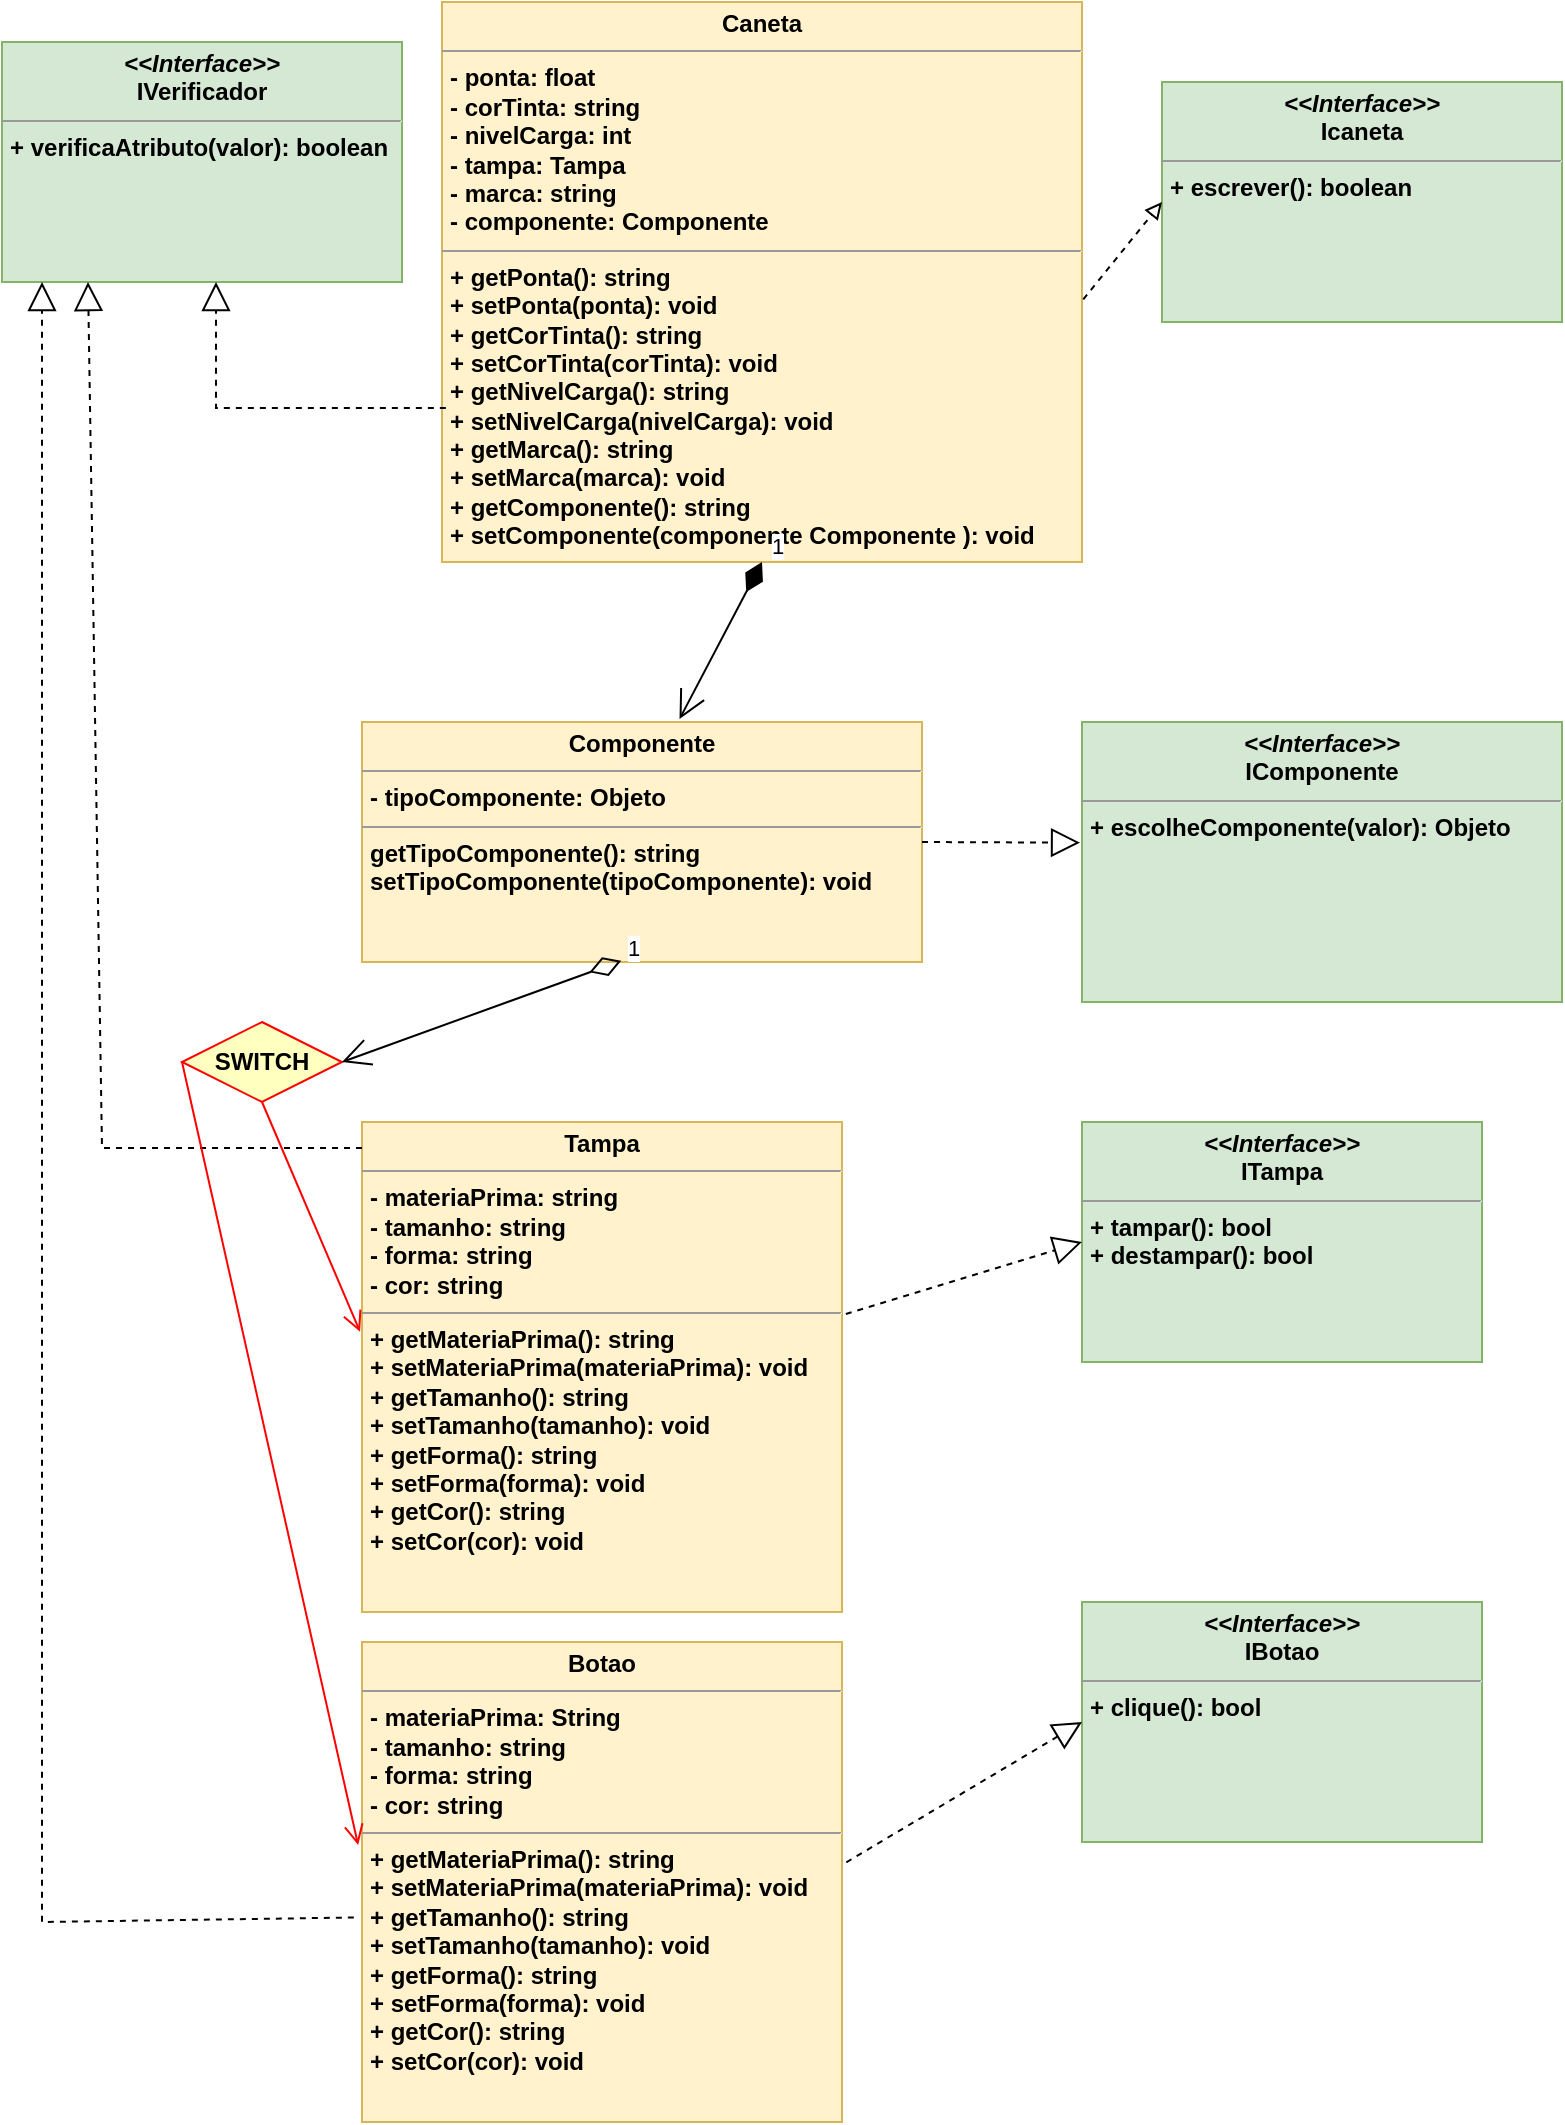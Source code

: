<mxfile version="21.6.2" type="device">
  <diagram id="Xnlx7PFB0LHwfUJRVUgz" name="Página-1">
    <mxGraphModel dx="997" dy="1793" grid="1" gridSize="10" guides="1" tooltips="1" connect="1" arrows="1" fold="1" page="1" pageScale="1" pageWidth="827" pageHeight="1169" math="0" shadow="0">
      <root>
        <mxCell id="0" />
        <mxCell id="1" parent="0" />
        <mxCell id="Dg7Ru5s463tSVziSTYm2-1" value="&lt;p style=&quot;margin:0px;margin-top:4px;text-align:center;&quot;&gt;&lt;b&gt;&lt;i&gt;&amp;lt;&amp;lt;Interface&amp;gt;&amp;gt;&lt;/i&gt;&lt;br&gt;Icaneta&lt;/b&gt;&lt;/p&gt;&lt;hr size=&quot;1&quot;&gt;&lt;p style=&quot;margin:0px;margin-left:4px;&quot;&gt;&lt;b&gt;+ escrever(): boolean&lt;br&gt;&lt;br&gt;&lt;/b&gt;&lt;/p&gt;" style="verticalAlign=top;align=left;overflow=fill;fontSize=12;fontFamily=Helvetica;html=1;whiteSpace=wrap;fillColor=#d5e8d4;strokeColor=#82b366;" parent="1" vertex="1">
          <mxGeometry x="600" y="-1120" width="200" height="120" as="geometry" />
        </mxCell>
        <mxCell id="Dg7Ru5s463tSVziSTYm2-2" value="&lt;p style=&quot;margin:0px;margin-top:4px;text-align:center;&quot;&gt;&lt;b&gt;&lt;i&gt;&amp;lt;&amp;lt;Interface&amp;gt;&amp;gt;&lt;/i&gt;&lt;br&gt;ITampa&lt;/b&gt;&lt;/p&gt;&lt;hr size=&quot;1&quot;&gt;&lt;p style=&quot;margin:0px;margin-left:4px;&quot;&gt;&lt;b&gt;+ tampar(): bool&amp;nbsp;&lt;br&gt;+ destampar(): bool&lt;/b&gt;&lt;/p&gt;" style="verticalAlign=top;align=left;overflow=fill;fontSize=12;fontFamily=Helvetica;html=1;whiteSpace=wrap;fillColor=#d5e8d4;strokeColor=#82b366;" parent="1" vertex="1">
          <mxGeometry x="560" y="-600" width="200" height="120" as="geometry" />
        </mxCell>
        <mxCell id="Dg7Ru5s463tSVziSTYm2-4" value="&lt;p style=&quot;margin:0px;margin-top:4px;text-align:center;&quot;&gt;&lt;b&gt;Caneta&lt;/b&gt;&lt;/p&gt;&lt;hr size=&quot;1&quot;&gt;&lt;p style=&quot;border-color: var(--border-color); margin: 0px 0px 0px 4px;&quot;&gt;&lt;b&gt;- ponta: float&lt;/b&gt;&lt;/p&gt;&lt;p style=&quot;border-color: var(--border-color); margin: 0px 0px 0px 4px;&quot;&gt;&lt;b&gt;- corTinta: string&lt;/b&gt;&lt;/p&gt;&lt;p style=&quot;border-color: var(--border-color); margin: 0px 0px 0px 4px;&quot;&gt;&lt;b&gt;- nivelCarga: int&lt;/b&gt;&lt;/p&gt;&lt;p style=&quot;border-color: var(--border-color); margin: 0px 0px 0px 4px;&quot;&gt;&lt;b&gt;- tampa: Tampa&lt;/b&gt;&lt;/p&gt;&lt;p style=&quot;border-color: var(--border-color); margin: 0px 0px 0px 4px;&quot;&gt;&lt;b&gt;- marca: string&lt;/b&gt;&lt;/p&gt;&lt;p style=&quot;border-color: var(--border-color); margin: 0px 0px 0px 4px;&quot;&gt;&lt;b&gt;- componente: Componente&lt;/b&gt;&lt;/p&gt;&lt;hr size=&quot;1&quot;&gt;&lt;p style=&quot;margin:0px;margin-left:4px;&quot;&gt;&lt;b style=&quot;background-color: initial;&quot;&gt;+ getPonta(): string&lt;/b&gt;&lt;br&gt;&lt;/p&gt;&lt;p style=&quot;margin:0px;margin-left:4px;&quot;&gt;&lt;b&gt;+ setPonta(ponta): void&lt;/b&gt;&lt;/p&gt;&lt;p style=&quot;border-color: var(--border-color); margin: 0px 0px 0px 4px;&quot;&gt;&lt;b&gt;+ getCorTinta(): string&lt;/b&gt;&lt;/p&gt;&lt;p style=&quot;border-color: var(--border-color); margin: 0px 0px 0px 4px;&quot;&gt;&lt;b&gt;+ setCorTinta(corTinta): void&lt;/b&gt;&lt;/p&gt;&lt;p style=&quot;border-color: var(--border-color); margin: 0px 0px 0px 4px;&quot;&gt;&lt;b&gt;+ getNivelCarga(): string&lt;/b&gt;&lt;/p&gt;&lt;p style=&quot;border-color: var(--border-color); margin: 0px 0px 0px 4px;&quot;&gt;&lt;b&gt;+ setNivelCarga(nivelCarga): void&lt;/b&gt;&lt;/p&gt;&lt;p style=&quot;border-color: var(--border-color); margin: 0px 0px 0px 4px;&quot;&gt;&lt;b&gt;+ getMarca(): string&lt;/b&gt;&lt;/p&gt;&lt;p style=&quot;border-color: var(--border-color); margin: 0px 0px 0px 4px;&quot;&gt;&lt;b&gt;+ setMarca(marca): void&lt;/b&gt;&lt;/p&gt;&lt;p style=&quot;border-color: var(--border-color); margin: 0px 0px 0px 4px;&quot;&gt;&lt;b&gt;+ getComponente(): string&lt;/b&gt;&lt;/p&gt;&lt;p style=&quot;border-color: var(--border-color); margin: 0px 0px 0px 4px;&quot;&gt;&lt;b&gt;+ setComponente(componente Componente&amp;nbsp;&lt;/b&gt;&lt;b style=&quot;background-color: initial;&quot;&gt;): void&lt;/b&gt;&lt;/p&gt;&lt;p style=&quot;border-color: var(--border-color); margin: 0px 0px 0px 4px;&quot;&gt;&lt;b&gt;&lt;br style=&quot;border-color: var(--border-color);&quot;&gt;&lt;/b&gt;&lt;/p&gt;&lt;p style=&quot;border-color: var(--border-color); margin: 0px 0px 0px 4px;&quot;&gt;&lt;b&gt;&lt;br&gt;&lt;/b&gt;&lt;/p&gt;&lt;p style=&quot;border-color: var(--border-color); margin: 0px 0px 0px 4px;&quot;&gt;&lt;b&gt;&lt;br&gt;&lt;/b&gt;&lt;/p&gt;&lt;p style=&quot;border-color: var(--border-color); margin: 0px 0px 0px 4px;&quot;&gt;&lt;b&gt;&lt;br style=&quot;border-color: var(--border-color);&quot;&gt;&lt;/b&gt;&lt;/p&gt;&lt;p style=&quot;border-color: var(--border-color); margin: 0px 0px 0px 4px;&quot;&gt;&lt;br style=&quot;border-color: var(--border-color);&quot;&gt;&lt;/p&gt;" style="verticalAlign=top;align=left;overflow=fill;fontSize=12;fontFamily=Helvetica;html=1;whiteSpace=wrap;fillColor=#fff2cc;strokeColor=#d6b656;" parent="1" vertex="1">
          <mxGeometry x="240" y="-1160" width="320" height="280" as="geometry" />
        </mxCell>
        <mxCell id="Dg7Ru5s463tSVziSTYm2-5" value="&lt;p style=&quot;margin:0px;margin-top:4px;text-align:center;&quot;&gt;&lt;b&gt;Tampa&lt;/b&gt;&lt;/p&gt;&lt;hr size=&quot;1&quot;&gt;&lt;p style=&quot;margin:0px;margin-left:4px;&quot;&gt;&lt;b&gt;- materiaPrima: string&lt;/b&gt;&lt;/p&gt;&lt;p style=&quot;margin:0px;margin-left:4px;&quot;&gt;&lt;b&gt;- tamanho: string&lt;/b&gt;&lt;/p&gt;&lt;p style=&quot;margin:0px;margin-left:4px;&quot;&gt;&lt;b&gt;- forma: string&lt;/b&gt;&lt;/p&gt;&lt;p style=&quot;margin:0px;margin-left:4px;&quot;&gt;&lt;b&gt;- cor: string&amp;nbsp;&lt;/b&gt;&lt;/p&gt;&lt;hr size=&quot;1&quot;&gt;&lt;p style=&quot;border-color: var(--border-color); margin: 0px 0px 0px 4px;&quot;&gt;&lt;b&gt;+ getMateriaPrima(): string&lt;/b&gt;&lt;/p&gt;&lt;p style=&quot;border-color: var(--border-color); margin: 0px 0px 0px 4px;&quot;&gt;&lt;b&gt;+ setMateriaPrima(materiaPrima): void&lt;/b&gt;&lt;/p&gt;&lt;p style=&quot;border-color: var(--border-color); margin: 0px 0px 0px 4px;&quot;&gt;&lt;b&gt;+ getTamanho(): string&lt;/b&gt;&lt;/p&gt;&lt;p style=&quot;border-color: var(--border-color); margin: 0px 0px 0px 4px;&quot;&gt;&lt;b&gt;+ setTamanho(tamanho): void&lt;/b&gt;&lt;/p&gt;&lt;p style=&quot;border-color: var(--border-color); margin: 0px 0px 0px 4px;&quot;&gt;&lt;b&gt;+ getForma(): string&lt;/b&gt;&lt;/p&gt;&lt;p style=&quot;border-color: var(--border-color); margin: 0px 0px 0px 4px;&quot;&gt;&lt;b&gt;+ setForma(forma): void&lt;/b&gt;&lt;/p&gt;&lt;p style=&quot;border-color: var(--border-color); margin: 0px 0px 0px 4px;&quot;&gt;&lt;b&gt;+ getCor(): string&lt;/b&gt;&lt;/p&gt;&lt;p style=&quot;border-color: var(--border-color); margin: 0px 0px 0px 4px;&quot;&gt;&lt;b&gt;+ setCor(cor): void&lt;/b&gt;&lt;/p&gt;" style="verticalAlign=top;align=left;overflow=fill;fontSize=12;fontFamily=Helvetica;html=1;whiteSpace=wrap;fillColor=#fff2cc;strokeColor=#d6b656;" parent="1" vertex="1">
          <mxGeometry x="200" y="-600" width="240" height="245" as="geometry" />
        </mxCell>
        <mxCell id="Dg7Ru5s463tSVziSTYm2-9" value="" style="endArrow=block;dashed=1;endFill=0;html=1;rounded=0;entryX=0;entryY=0.5;entryDx=0;entryDy=0;exitX=1.002;exitY=0.531;exitDx=0;exitDy=0;exitPerimeter=0;" parent="1" source="Dg7Ru5s463tSVziSTYm2-4" target="Dg7Ru5s463tSVziSTYm2-1" edge="1">
          <mxGeometry width="160" relative="1" as="geometry">
            <mxPoint x="400" y="-1060" as="sourcePoint" />
            <mxPoint x="420" y="-1060.5" as="targetPoint" />
          </mxGeometry>
        </mxCell>
        <mxCell id="Dg7Ru5s463tSVziSTYm2-10" value="" style="endArrow=block;dashed=1;endFill=0;endSize=12;html=1;rounded=0;exitX=1.008;exitY=0.392;exitDx=0;exitDy=0;entryX=0;entryY=0.5;entryDx=0;entryDy=0;exitPerimeter=0;" parent="1" source="Dg7Ru5s463tSVziSTYm2-5" target="Dg7Ru5s463tSVziSTYm2-2" edge="1">
          <mxGeometry width="160" relative="1" as="geometry">
            <mxPoint x="440" y="-660.5" as="sourcePoint" />
            <mxPoint x="120" y="-290" as="targetPoint" />
          </mxGeometry>
        </mxCell>
        <mxCell id="Dg7Ru5s463tSVziSTYm2-12" value="&lt;p style=&quot;margin:0px;margin-top:4px;text-align:center;&quot;&gt;&lt;b&gt;&lt;i&gt;&amp;lt;&amp;lt;Interface&amp;gt;&amp;gt;&lt;/i&gt;&lt;br&gt;IVerificador&lt;/b&gt;&lt;/p&gt;&lt;hr size=&quot;1&quot;&gt;&lt;p style=&quot;margin:0px;margin-left:4px;&quot;&gt;&lt;b style=&quot;border-color: var(--border-color);&quot;&gt;+ verificaAtributo(valor): boolean&lt;/b&gt;&lt;br&gt;&lt;/p&gt;" style="verticalAlign=top;align=left;overflow=fill;fontSize=12;fontFamily=Helvetica;html=1;whiteSpace=wrap;fillColor=#d5e8d4;strokeColor=#82b366;" parent="1" vertex="1">
          <mxGeometry x="20" y="-1140" width="200" height="120" as="geometry" />
        </mxCell>
        <mxCell id="Dg7Ru5s463tSVziSTYm2-14" value="" style="endArrow=block;dashed=1;endFill=0;endSize=12;html=1;rounded=0;entryX=0.215;entryY=1;entryDx=0;entryDy=0;entryPerimeter=0;exitX=0;exitY=0.053;exitDx=0;exitDy=0;exitPerimeter=0;" parent="1" source="Dg7Ru5s463tSVziSTYm2-5" target="Dg7Ru5s463tSVziSTYm2-12" edge="1">
          <mxGeometry width="160" relative="1" as="geometry">
            <mxPoint x="200" y="-580" as="sourcePoint" />
            <mxPoint x="10" y="-490" as="targetPoint" />
            <Array as="points">
              <mxPoint x="70" y="-587" />
            </Array>
          </mxGeometry>
        </mxCell>
        <mxCell id="Q6ze95JbzTpvuYCpN2tf-1" value="&lt;p style=&quot;margin:0px;margin-top:4px;text-align:center;&quot;&gt;&lt;b&gt;Botao&lt;/b&gt;&lt;/p&gt;&lt;hr size=&quot;1&quot;&gt;&lt;p style=&quot;margin:0px;margin-left:4px;&quot;&gt;&lt;b&gt;- materiaPrima: String&lt;/b&gt;&lt;/p&gt;&lt;p style=&quot;margin:0px;margin-left:4px;&quot;&gt;&lt;b&gt;- tamanho: string&lt;/b&gt;&lt;/p&gt;&lt;p style=&quot;margin:0px;margin-left:4px;&quot;&gt;&lt;b&gt;- forma: string&lt;/b&gt;&lt;/p&gt;&lt;p style=&quot;margin:0px;margin-left:4px;&quot;&gt;&lt;b&gt;- cor: string&lt;/b&gt;&lt;/p&gt;&lt;hr size=&quot;1&quot;&gt;&lt;p style=&quot;border-color: var(--border-color); margin: 0px 0px 0px 4px;&quot;&gt;&lt;b style=&quot;border-color: var(--border-color);&quot;&gt;+ getMateriaPrima(): string&lt;/b&gt;&lt;/p&gt;&lt;p style=&quot;border-color: var(--border-color); margin: 0px 0px 0px 4px;&quot;&gt;&lt;b style=&quot;border-color: var(--border-color);&quot;&gt;+ setMateriaPrima(materiaPrima): void&lt;/b&gt;&lt;/p&gt;&lt;p style=&quot;border-color: var(--border-color); margin: 0px 0px 0px 4px;&quot;&gt;&lt;b style=&quot;border-color: var(--border-color);&quot;&gt;+ getTamanho(): string&lt;/b&gt;&lt;/p&gt;&lt;p style=&quot;border-color: var(--border-color); margin: 0px 0px 0px 4px;&quot;&gt;&lt;b style=&quot;border-color: var(--border-color);&quot;&gt;+ setTamanho(tamanho): void&lt;/b&gt;&lt;/p&gt;&lt;p style=&quot;border-color: var(--border-color); margin: 0px 0px 0px 4px;&quot;&gt;&lt;b style=&quot;border-color: var(--border-color);&quot;&gt;+ getForma(): string&lt;/b&gt;&lt;/p&gt;&lt;p style=&quot;border-color: var(--border-color); margin: 0px 0px 0px 4px;&quot;&gt;&lt;b style=&quot;border-color: var(--border-color);&quot;&gt;+ setForma(forma): void&lt;/b&gt;&lt;/p&gt;&lt;p style=&quot;border-color: var(--border-color); margin: 0px 0px 0px 4px;&quot;&gt;&lt;b style=&quot;border-color: var(--border-color);&quot;&gt;+ getCor(): string&lt;/b&gt;&lt;/p&gt;&lt;p style=&quot;border-color: var(--border-color); margin: 0px 0px 0px 4px;&quot;&gt;&lt;b style=&quot;border-color: var(--border-color);&quot;&gt;+ setCor(cor): void&lt;/b&gt;&lt;/p&gt;" style="verticalAlign=top;align=left;overflow=fill;fontSize=12;fontFamily=Helvetica;html=1;whiteSpace=wrap;fillColor=#fff2cc;strokeColor=#d6b656;" parent="1" vertex="1">
          <mxGeometry x="200" y="-340" width="240" height="240" as="geometry" />
        </mxCell>
        <mxCell id="Q6ze95JbzTpvuYCpN2tf-4" value="&lt;p style=&quot;margin:0px;margin-top:4px;text-align:center;&quot;&gt;&lt;b&gt;Componente&lt;/b&gt;&lt;/p&gt;&lt;hr size=&quot;1&quot;&gt;&lt;p style=&quot;margin:0px;margin-left:4px;&quot;&gt;&lt;b&gt;- tipoComponente: Objeto&lt;/b&gt;&lt;/p&gt;&lt;hr size=&quot;1&quot;&gt;&lt;p style=&quot;margin:0px;margin-left:4px;&quot;&gt;&lt;b&gt;getTipoComponente(): string&lt;/b&gt;&lt;/p&gt;&lt;p style=&quot;margin:0px;margin-left:4px;&quot;&gt;&lt;b&gt;setTipoComponente(tipoComponente): void&lt;/b&gt;&lt;/p&gt;" style="verticalAlign=top;align=left;overflow=fill;fontSize=12;fontFamily=Helvetica;html=1;whiteSpace=wrap;fillColor=#fff2cc;strokeColor=#d6b656;" parent="1" vertex="1">
          <mxGeometry x="200" y="-800" width="280" height="120" as="geometry" />
        </mxCell>
        <mxCell id="Q6ze95JbzTpvuYCpN2tf-12" value="&lt;p style=&quot;margin:0px;margin-top:4px;text-align:center;&quot;&gt;&lt;b&gt;&lt;i&gt;&amp;lt;&amp;lt;Interface&amp;gt;&amp;gt;&lt;/i&gt;&lt;br&gt;IComponente&lt;/b&gt;&lt;/p&gt;&lt;hr size=&quot;1&quot;&gt;&lt;p style=&quot;margin:0px;margin-left:4px;&quot;&gt;&lt;b&gt;+ escolheComponente(valor): Objeto&lt;br&gt;&lt;br&gt;&lt;/b&gt;&lt;/p&gt;" style="verticalAlign=top;align=left;overflow=fill;fontSize=12;fontFamily=Helvetica;html=1;whiteSpace=wrap;fillColor=#d5e8d4;strokeColor=#82b366;" parent="1" vertex="1">
          <mxGeometry x="560" y="-800" width="240" height="140" as="geometry" />
        </mxCell>
        <mxCell id="Q6ze95JbzTpvuYCpN2tf-13" value="" style="endArrow=block;dashed=1;endFill=0;endSize=12;html=1;rounded=0;entryX=-0.004;entryY=0.431;entryDx=0;entryDy=0;exitX=1;exitY=0.5;exitDx=0;exitDy=0;entryPerimeter=0;" parent="1" source="Q6ze95JbzTpvuYCpN2tf-4" target="Q6ze95JbzTpvuYCpN2tf-12" edge="1">
          <mxGeometry width="160" relative="1" as="geometry">
            <mxPoint x="100" y="-690" as="sourcePoint" />
            <mxPoint x="260" y="-690" as="targetPoint" />
          </mxGeometry>
        </mxCell>
        <mxCell id="Q6ze95JbzTpvuYCpN2tf-14" value="&lt;b&gt;SWITCH&lt;/b&gt;" style="rhombus;whiteSpace=wrap;html=1;fontColor=#000000;fillColor=#ffffc0;strokeColor=#ff0000;" parent="1" vertex="1">
          <mxGeometry x="110" y="-650" width="80" height="40" as="geometry" />
        </mxCell>
        <mxCell id="Q6ze95JbzTpvuYCpN2tf-15" value="" style="html=1;align=left;verticalAlign=bottom;endArrow=open;endSize=8;strokeColor=#ff0000;rounded=0;entryX=-0.008;entryY=0.423;entryDx=0;entryDy=0;exitX=0;exitY=0.5;exitDx=0;exitDy=0;entryPerimeter=0;" parent="1" source="Q6ze95JbzTpvuYCpN2tf-14" target="Q6ze95JbzTpvuYCpN2tf-1" edge="1">
          <mxGeometry x="-1" relative="1" as="geometry">
            <mxPoint x="500" y="-420" as="targetPoint" />
          </mxGeometry>
        </mxCell>
        <mxCell id="Q6ze95JbzTpvuYCpN2tf-16" value="" style="html=1;align=left;verticalAlign=top;endArrow=open;endSize=8;strokeColor=#ff0000;rounded=0;entryX=-0.004;entryY=0.428;entryDx=0;entryDy=0;exitX=0.5;exitY=1;exitDx=0;exitDy=0;entryPerimeter=0;" parent="1" source="Q6ze95JbzTpvuYCpN2tf-14" target="Dg7Ru5s463tSVziSTYm2-5" edge="1">
          <mxGeometry x="-1" relative="1" as="geometry">
            <mxPoint x="360" y="-340" as="targetPoint" />
          </mxGeometry>
        </mxCell>
        <mxCell id="Q6ze95JbzTpvuYCpN2tf-17" value="&lt;p style=&quot;margin:0px;margin-top:4px;text-align:center;&quot;&gt;&lt;b&gt;&lt;i&gt;&amp;lt;&amp;lt;Interface&amp;gt;&amp;gt;&lt;/i&gt;&lt;br&gt;IBotao&lt;/b&gt;&lt;/p&gt;&lt;hr size=&quot;1&quot;&gt;&lt;p style=&quot;margin:0px;margin-left:4px;&quot;&gt;&lt;b style=&quot;background-color: initial;&quot;&gt;+ clique(): bool&lt;/b&gt;&lt;br&gt;&lt;/p&gt;&lt;p style=&quot;margin:0px;margin-left:4px;&quot;&gt;&lt;br&gt;&lt;/p&gt;" style="verticalAlign=top;align=left;overflow=fill;fontSize=12;fontFamily=Helvetica;html=1;whiteSpace=wrap;fillColor=#d5e8d4;strokeColor=#82b366;" parent="1" vertex="1">
          <mxGeometry x="560" y="-360" width="200" height="120" as="geometry" />
        </mxCell>
        <mxCell id="Q6ze95JbzTpvuYCpN2tf-18" value="" style="endArrow=block;dashed=1;endFill=0;endSize=12;html=1;rounded=0;exitX=1.009;exitY=0.459;exitDx=0;exitDy=0;entryX=0;entryY=0.5;entryDx=0;entryDy=0;exitPerimeter=0;" parent="1" source="Q6ze95JbzTpvuYCpN2tf-1" target="Q6ze95JbzTpvuYCpN2tf-17" edge="1">
          <mxGeometry width="160" relative="1" as="geometry">
            <mxPoint x="610" y="-390" as="sourcePoint" />
            <mxPoint x="690" y="-310" as="targetPoint" />
          </mxGeometry>
        </mxCell>
        <mxCell id="Q6ze95JbzTpvuYCpN2tf-19" value="1" style="endArrow=open;html=1;endSize=12;startArrow=diamondThin;startSize=14;startFill=1;align=left;verticalAlign=bottom;rounded=0;entryX=0.567;entryY=-0.012;entryDx=0;entryDy=0;entryPerimeter=0;exitX=0.5;exitY=1;exitDx=0;exitDy=0;" parent="1" source="Dg7Ru5s463tSVziSTYm2-4" target="Q6ze95JbzTpvuYCpN2tf-4" edge="1">
          <mxGeometry x="-1" y="3" relative="1" as="geometry">
            <mxPoint x="300" y="-750" as="sourcePoint" />
            <mxPoint x="460" y="-750" as="targetPoint" />
          </mxGeometry>
        </mxCell>
        <mxCell id="Q6ze95JbzTpvuYCpN2tf-20" value="1" style="endArrow=open;html=1;endSize=12;startArrow=diamondThin;startSize=14;startFill=0;align=left;verticalAlign=bottom;rounded=0;entryX=1;entryY=0.5;entryDx=0;entryDy=0;exitX=0.463;exitY=0.995;exitDx=0;exitDy=0;exitPerimeter=0;" parent="1" source="Q6ze95JbzTpvuYCpN2tf-4" target="Q6ze95JbzTpvuYCpN2tf-14" edge="1">
          <mxGeometry x="-1" y="3" relative="1" as="geometry">
            <mxPoint x="310" y="-450" as="sourcePoint" />
            <mxPoint x="470" y="-450" as="targetPoint" />
          </mxGeometry>
        </mxCell>
        <mxCell id="Q6ze95JbzTpvuYCpN2tf-21" value="" style="endArrow=block;dashed=1;endFill=0;endSize=12;html=1;rounded=0;exitX=-0.017;exitY=0.574;exitDx=0;exitDy=0;exitPerimeter=0;" parent="1" source="Q6ze95JbzTpvuYCpN2tf-1" edge="1">
          <mxGeometry width="160" relative="1" as="geometry">
            <mxPoint x="350" y="-330" as="sourcePoint" />
            <mxPoint x="40" y="-1020" as="targetPoint" />
            <Array as="points">
              <mxPoint x="40" y="-200" />
            </Array>
          </mxGeometry>
        </mxCell>
        <mxCell id="Q6ze95JbzTpvuYCpN2tf-24" value="" style="endArrow=block;dashed=1;endFill=0;endSize=12;html=1;rounded=0;exitX=0.006;exitY=0.725;exitDx=0;exitDy=0;exitPerimeter=0;" parent="1" source="Dg7Ru5s463tSVziSTYm2-4" edge="1">
          <mxGeometry width="160" relative="1" as="geometry">
            <mxPoint x="236" y="-956" as="sourcePoint" />
            <mxPoint x="127" y="-1020" as="targetPoint" />
            <Array as="points">
              <mxPoint x="127" y="-957" />
            </Array>
          </mxGeometry>
        </mxCell>
      </root>
    </mxGraphModel>
  </diagram>
</mxfile>
